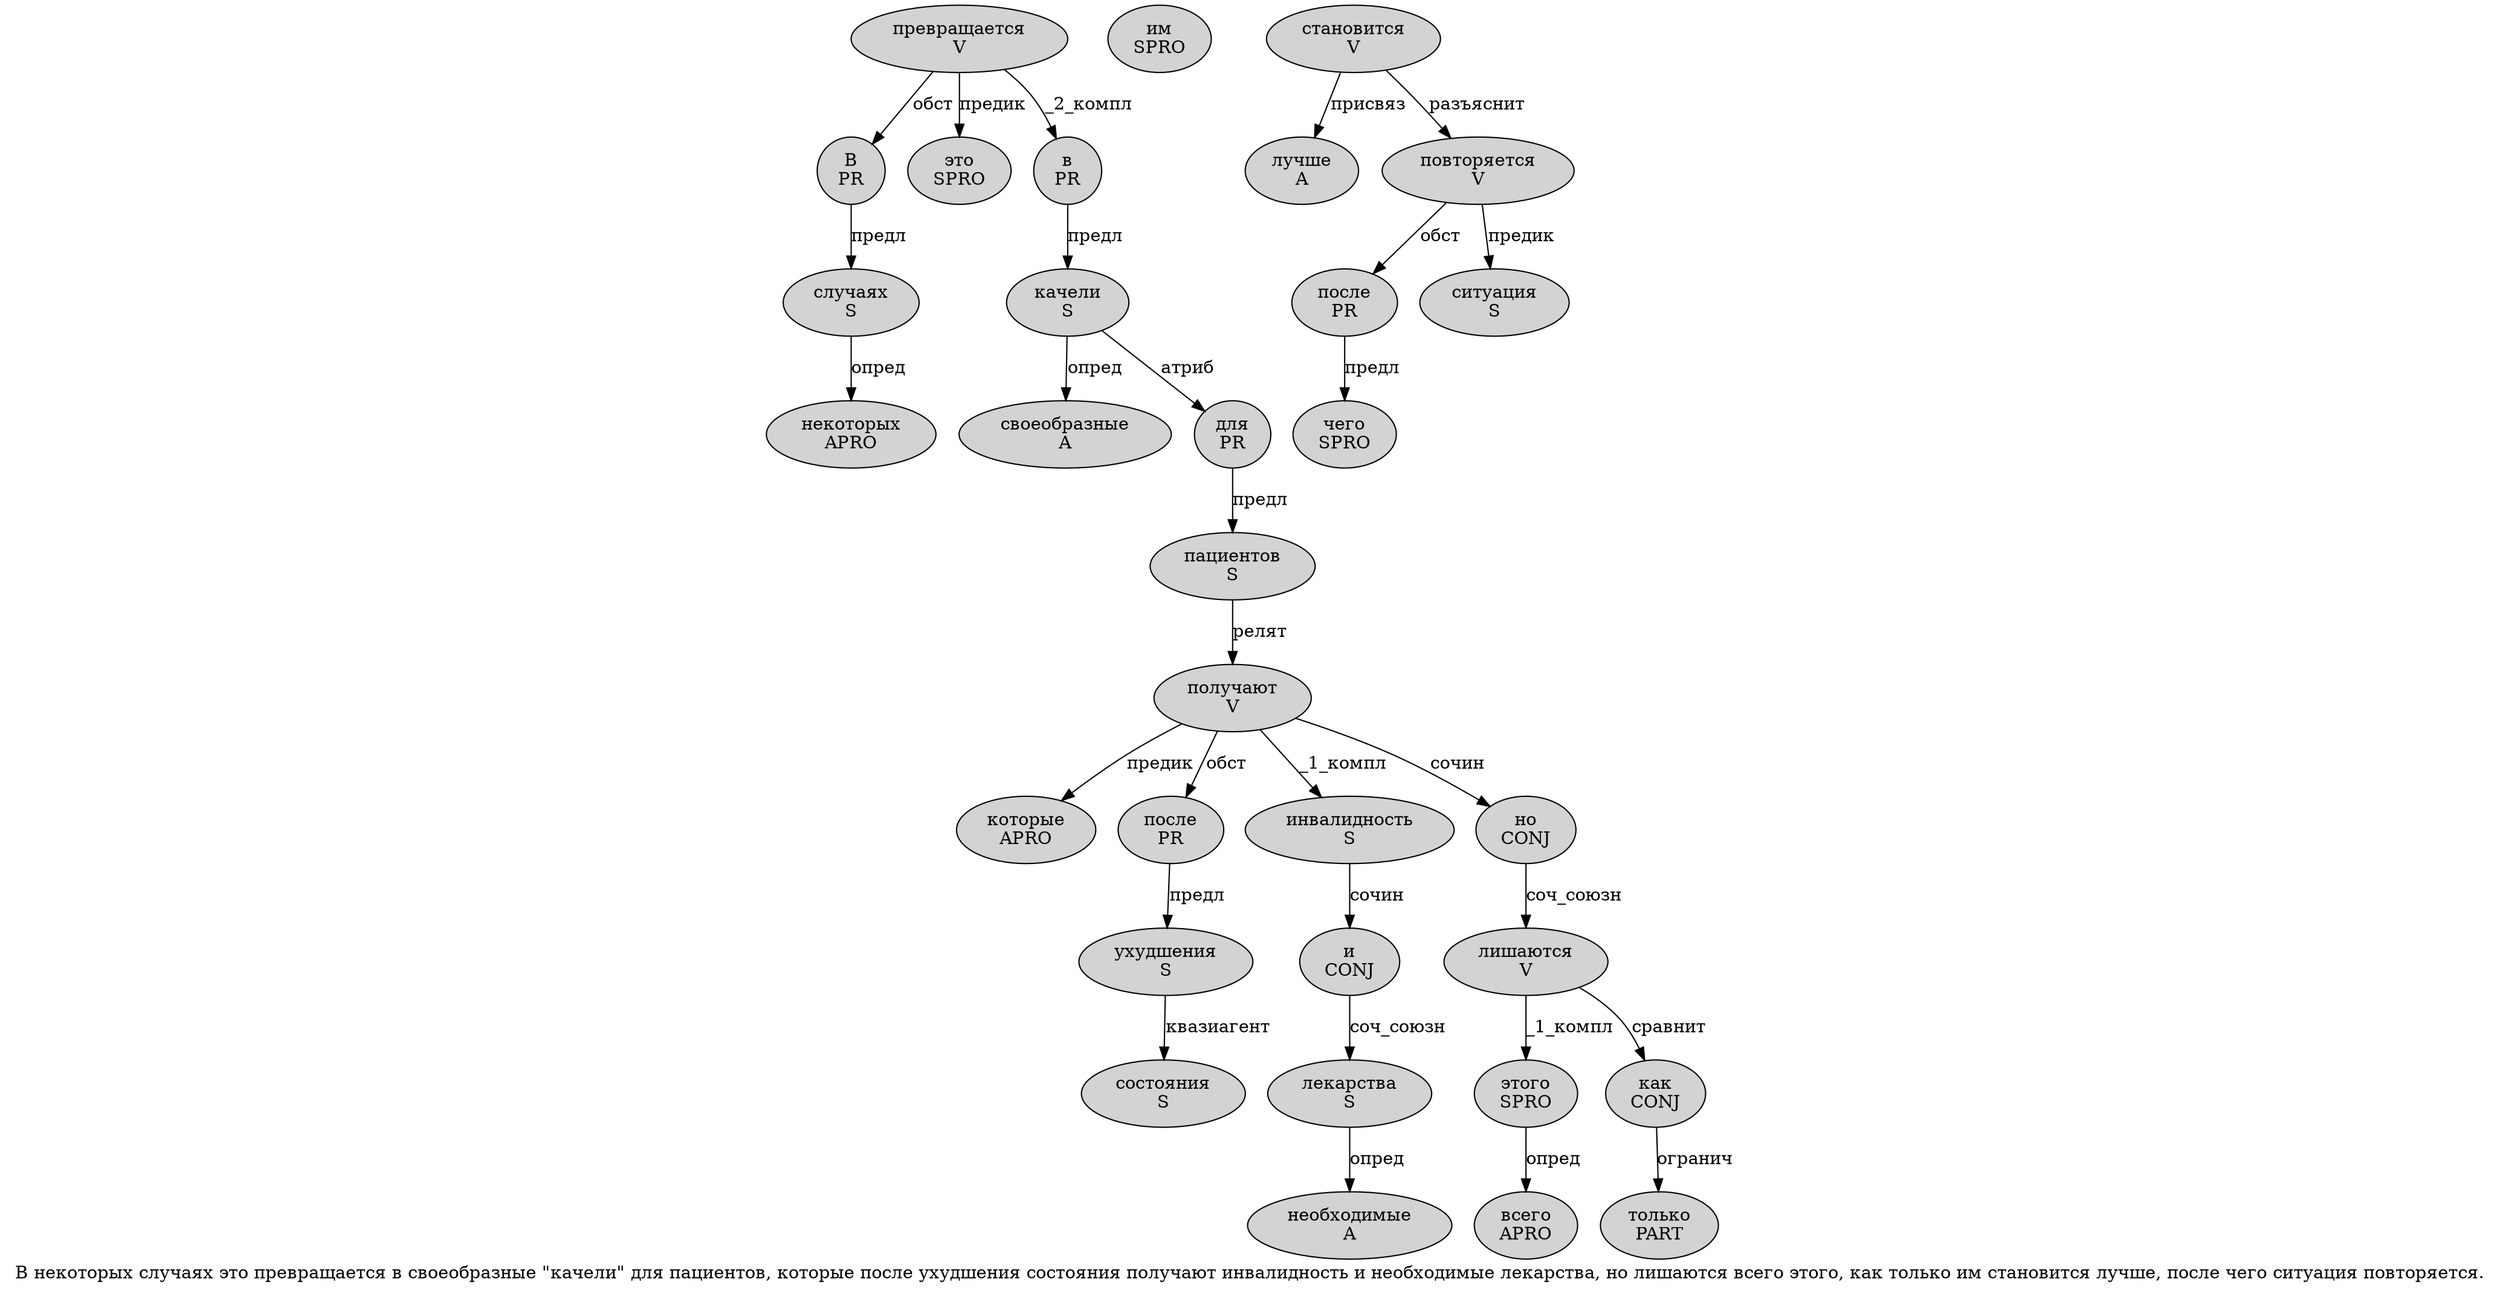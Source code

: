 digraph SENTENCE_537 {
	graph [label="В некоторых случаях это превращается в своеобразные \"качели\" для пациентов, которые после ухудшения состояния получают инвалидность и необходимые лекарства, но лишаются всего этого, как только им становится лучше, после чего ситуация повторяется."]
	node [style=filled]
		0 [label="В
PR" color="" fillcolor=lightgray penwidth=1 shape=ellipse]
		1 [label="некоторых
APRO" color="" fillcolor=lightgray penwidth=1 shape=ellipse]
		2 [label="случаях
S" color="" fillcolor=lightgray penwidth=1 shape=ellipse]
		3 [label="это
SPRO" color="" fillcolor=lightgray penwidth=1 shape=ellipse]
		4 [label="превращается
V" color="" fillcolor=lightgray penwidth=1 shape=ellipse]
		5 [label="в
PR" color="" fillcolor=lightgray penwidth=1 shape=ellipse]
		6 [label="своеобразные
A" color="" fillcolor=lightgray penwidth=1 shape=ellipse]
		8 [label="качели
S" color="" fillcolor=lightgray penwidth=1 shape=ellipse]
		10 [label="для
PR" color="" fillcolor=lightgray penwidth=1 shape=ellipse]
		11 [label="пациентов
S" color="" fillcolor=lightgray penwidth=1 shape=ellipse]
		13 [label="которые
APRO" color="" fillcolor=lightgray penwidth=1 shape=ellipse]
		14 [label="после
PR" color="" fillcolor=lightgray penwidth=1 shape=ellipse]
		15 [label="ухудшения
S" color="" fillcolor=lightgray penwidth=1 shape=ellipse]
		16 [label="состояния
S" color="" fillcolor=lightgray penwidth=1 shape=ellipse]
		17 [label="получают
V" color="" fillcolor=lightgray penwidth=1 shape=ellipse]
		18 [label="инвалидность
S" color="" fillcolor=lightgray penwidth=1 shape=ellipse]
		19 [label="и
CONJ" color="" fillcolor=lightgray penwidth=1 shape=ellipse]
		20 [label="необходимые
A" color="" fillcolor=lightgray penwidth=1 shape=ellipse]
		21 [label="лекарства
S" color="" fillcolor=lightgray penwidth=1 shape=ellipse]
		23 [label="но
CONJ" color="" fillcolor=lightgray penwidth=1 shape=ellipse]
		24 [label="лишаются
V" color="" fillcolor=lightgray penwidth=1 shape=ellipse]
		25 [label="всего
APRO" color="" fillcolor=lightgray penwidth=1 shape=ellipse]
		26 [label="этого
SPRO" color="" fillcolor=lightgray penwidth=1 shape=ellipse]
		28 [label="как
CONJ" color="" fillcolor=lightgray penwidth=1 shape=ellipse]
		29 [label="только
PART" color="" fillcolor=lightgray penwidth=1 shape=ellipse]
		30 [label="им
SPRO" color="" fillcolor=lightgray penwidth=1 shape=ellipse]
		31 [label="становится
V" color="" fillcolor=lightgray penwidth=1 shape=ellipse]
		32 [label="лучше
A" color="" fillcolor=lightgray penwidth=1 shape=ellipse]
		34 [label="после
PR" color="" fillcolor=lightgray penwidth=1 shape=ellipse]
		35 [label="чего
SPRO" color="" fillcolor=lightgray penwidth=1 shape=ellipse]
		36 [label="ситуация
S" color="" fillcolor=lightgray penwidth=1 shape=ellipse]
		37 [label="повторяется
V" color="" fillcolor=lightgray penwidth=1 shape=ellipse]
			5 -> 8 [label="предл"]
			10 -> 11 [label="предл"]
			28 -> 29 [label="огранич"]
			26 -> 25 [label="опред"]
			11 -> 17 [label="релят"]
			34 -> 35 [label="предл"]
			23 -> 24 [label="соч_союзн"]
			14 -> 15 [label="предл"]
			8 -> 6 [label="опред"]
			8 -> 10 [label="атриб"]
			2 -> 1 [label="опред"]
			0 -> 2 [label="предл"]
			4 -> 0 [label="обст"]
			4 -> 3 [label="предик"]
			4 -> 5 [label="_2_компл"]
			19 -> 21 [label="соч_союзн"]
			21 -> 20 [label="опред"]
			24 -> 26 [label="_1_компл"]
			24 -> 28 [label="сравнит"]
			31 -> 32 [label="присвяз"]
			31 -> 37 [label="разъяснит"]
			18 -> 19 [label="сочин"]
			15 -> 16 [label="квазиагент"]
			37 -> 34 [label="обст"]
			37 -> 36 [label="предик"]
			17 -> 13 [label="предик"]
			17 -> 14 [label="обст"]
			17 -> 18 [label="_1_компл"]
			17 -> 23 [label="сочин"]
}
